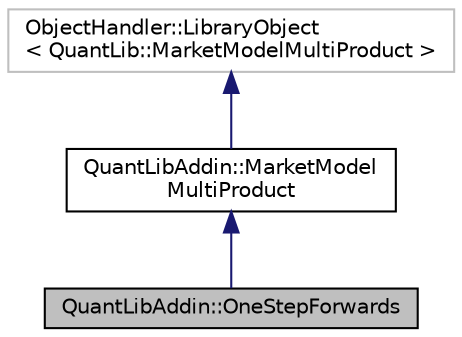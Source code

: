 digraph "QuantLibAddin::OneStepForwards"
{
  edge [fontname="Helvetica",fontsize="10",labelfontname="Helvetica",labelfontsize="10"];
  node [fontname="Helvetica",fontsize="10",shape=record];
  Node3 [label="QuantLibAddin::OneStepForwards",height=0.2,width=0.4,color="black", fillcolor="grey75", style="filled", fontcolor="black"];
  Node4 -> Node3 [dir="back",color="midnightblue",fontsize="10",style="solid",fontname="Helvetica"];
  Node4 [label="QuantLibAddin::MarketModel\lMultiProduct",height=0.2,width=0.4,color="black", fillcolor="white", style="filled",URL="$class_quant_lib_addin_1_1_market_model_multi_product.html"];
  Node5 -> Node4 [dir="back",color="midnightblue",fontsize="10",style="solid",fontname="Helvetica"];
  Node5 [label="ObjectHandler::LibraryObject\l\< QuantLib::MarketModelMultiProduct \>",height=0.2,width=0.4,color="grey75", fillcolor="white", style="filled"];
}
